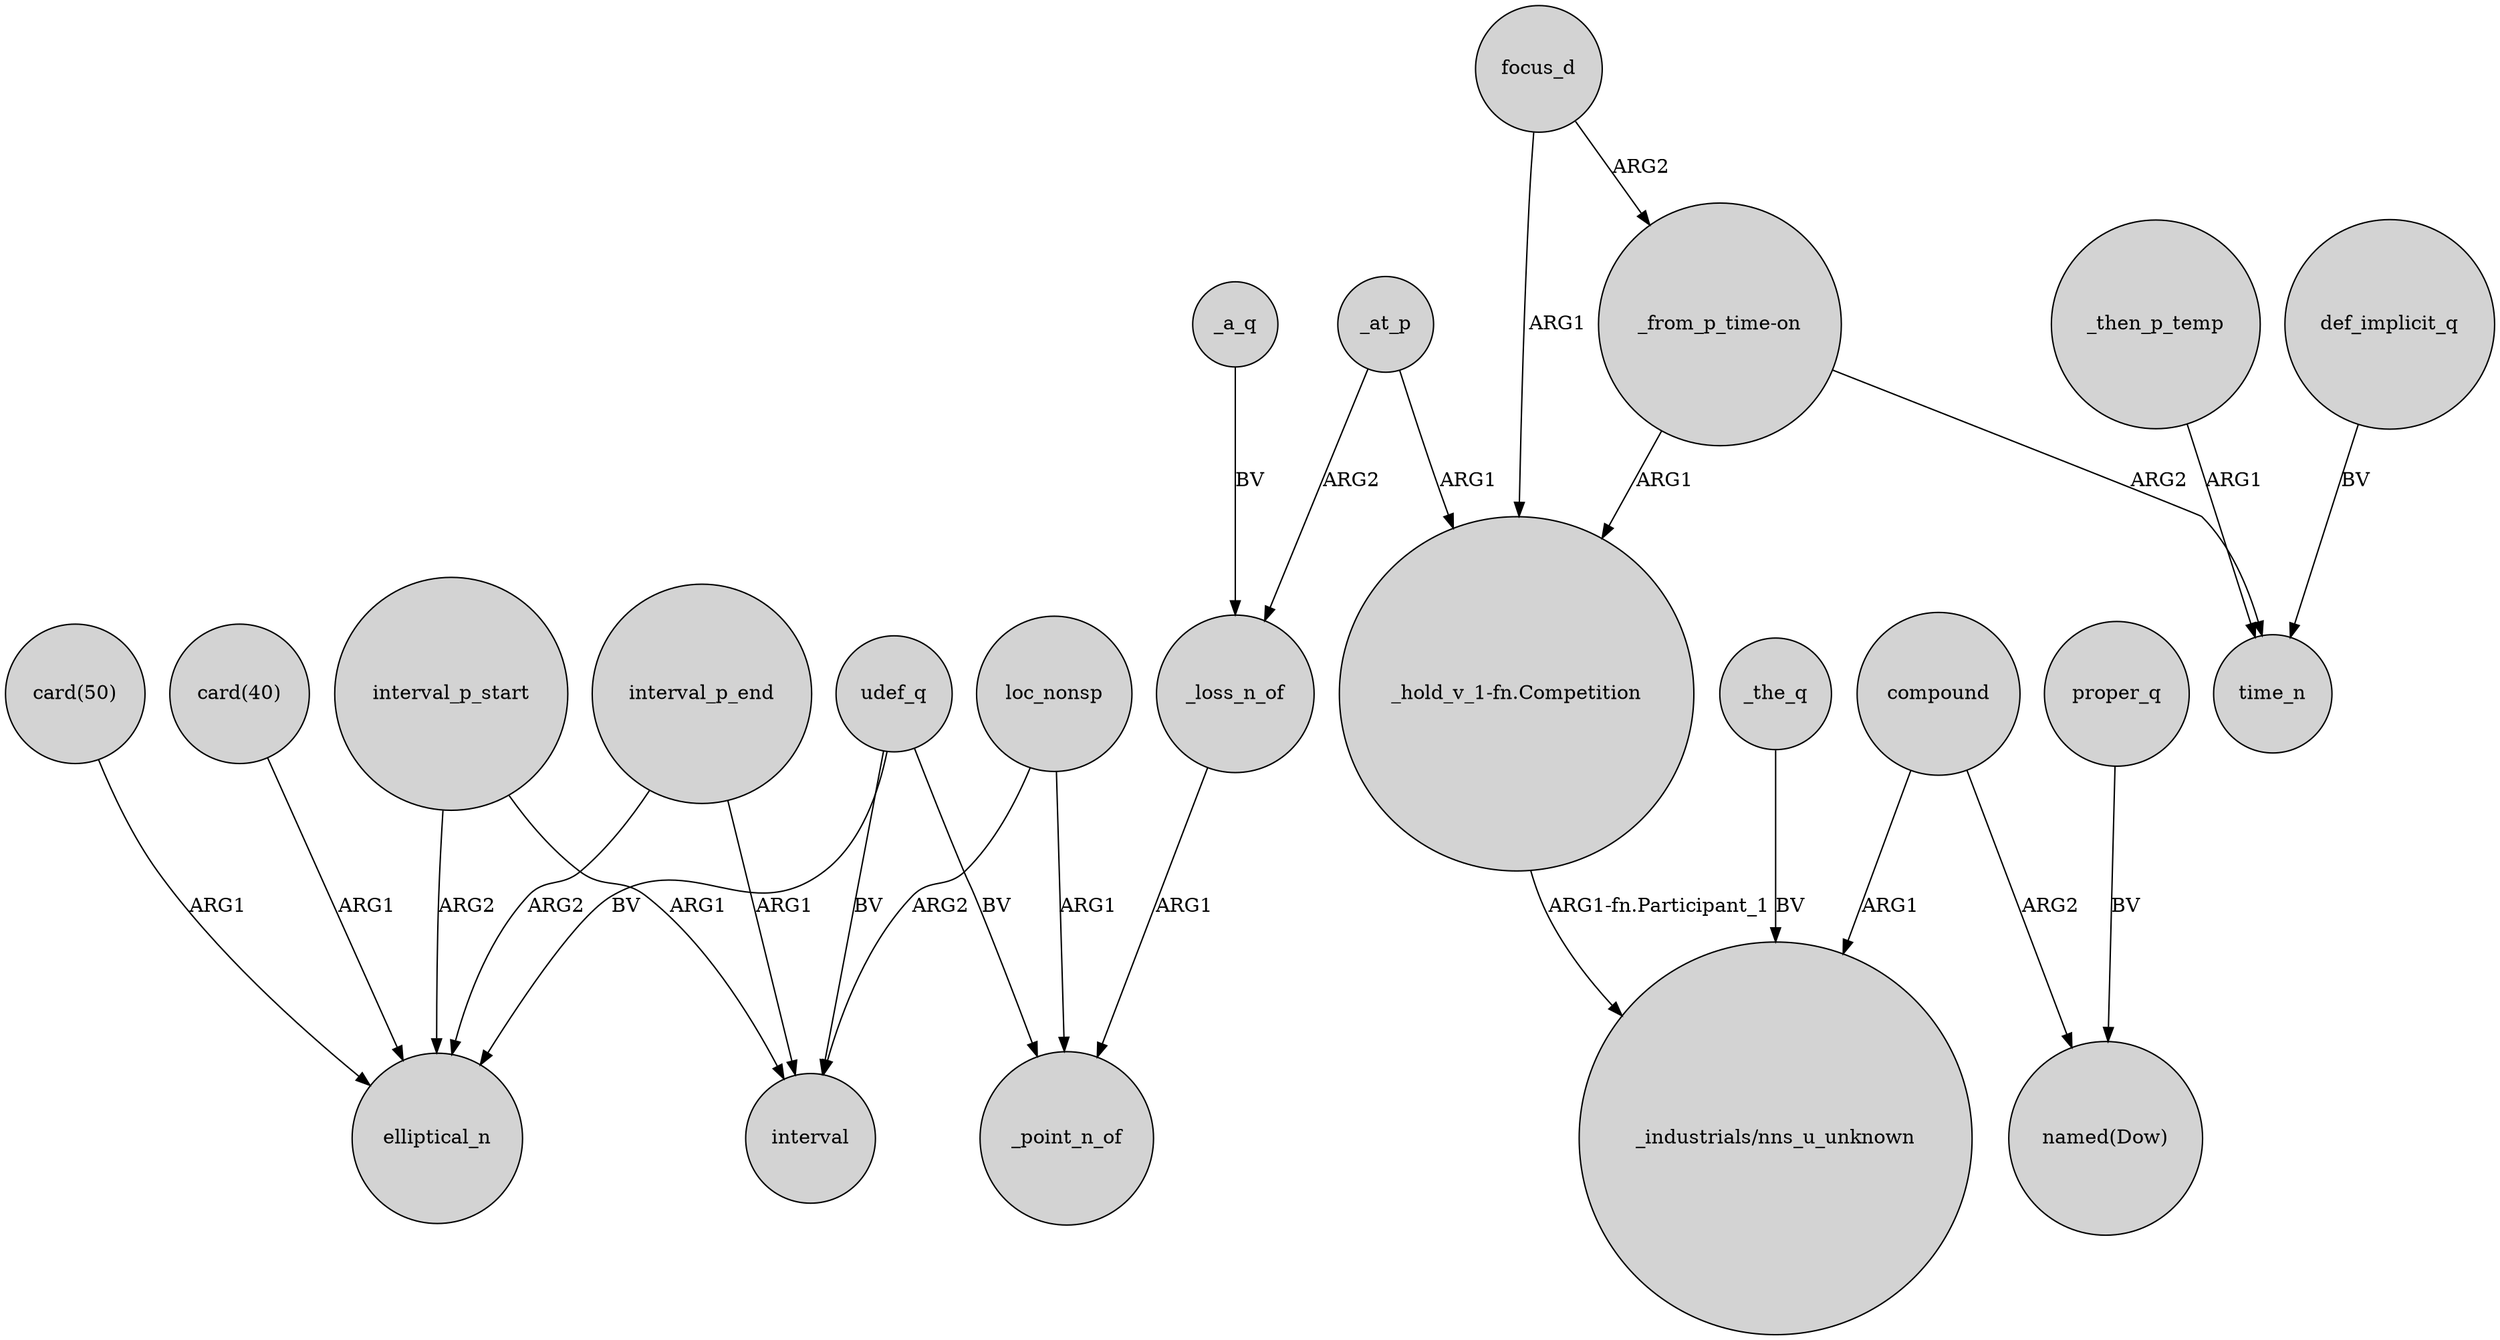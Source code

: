 digraph {
	node [shape=circle style=filled]
	"card(50)" -> elliptical_n [label=ARG1]
	_a_q -> _loss_n_of [label=BV]
	loc_nonsp -> interval [label=ARG2]
	interval_p_end -> elliptical_n [label=ARG2]
	"_hold_v_1-fn.Competition" -> "_industrials/nns_u_unknown" [label="ARG1-fn.Participant_1"]
	_at_p -> _loss_n_of [label=ARG2]
	focus_d -> "_hold_v_1-fn.Competition" [label=ARG1]
	_at_p -> "_hold_v_1-fn.Competition" [label=ARG1]
	interval_p_start -> elliptical_n [label=ARG2]
	udef_q -> interval [label=BV]
	_then_p_temp -> time_n [label=ARG1]
	_the_q -> "_industrials/nns_u_unknown" [label=BV]
	interval_p_start -> interval [label=ARG1]
	compound -> "_industrials/nns_u_unknown" [label=ARG1]
	"_from_p_time-on" -> time_n [label=ARG2]
	"_from_p_time-on" -> "_hold_v_1-fn.Competition" [label=ARG1]
	proper_q -> "named(Dow)" [label=BV]
	interval_p_end -> interval [label=ARG1]
	compound -> "named(Dow)" [label=ARG2]
	focus_d -> "_from_p_time-on" [label=ARG2]
	"card(40)" -> elliptical_n [label=ARG1]
	udef_q -> elliptical_n [label=BV]
	def_implicit_q -> time_n [label=BV]
	udef_q -> _point_n_of [label=BV]
	loc_nonsp -> _point_n_of [label=ARG1]
	_loss_n_of -> _point_n_of [label=ARG1]
}
